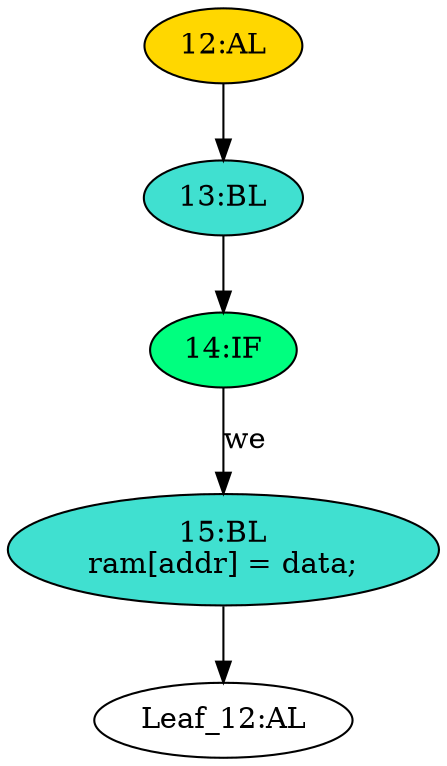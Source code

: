 strict digraph "" {
	node [label="\N"];
	"12:AL"	[ast="<pyverilog.vparser.ast.Always object at 0x7feecf9656d0>",
		clk_sens=True,
		fillcolor=gold,
		label="12:AL",
		sens="['clk']",
		statements="[]",
		style=filled,
		typ=Always,
		use_var="['we', 'data']"];
	"13:BL"	[ast="<pyverilog.vparser.ast.Block object at 0x7feecf965690>",
		fillcolor=turquoise,
		label="13:BL",
		statements="[]",
		style=filled,
		typ=Block];
	"12:AL" -> "13:BL"	[cond="[]",
		lineno=None];
	"14:IF"	[ast="<pyverilog.vparser.ast.IfStatement object at 0x7feecf965590>",
		fillcolor=springgreen,
		label="14:IF",
		statements="[]",
		style=filled,
		typ=IfStatement];
	"15:BL"	[ast="<pyverilog.vparser.ast.Block object at 0x7feecf965550>",
		fillcolor=turquoise,
		label="15:BL
ram[addr] = data;",
		statements="[<pyverilog.vparser.ast.BlockingSubstitution object at 0x7feecf965290>]",
		style=filled,
		typ=Block];
	"14:IF" -> "15:BL"	[cond="['we']",
		label=we,
		lineno=14];
	"13:BL" -> "14:IF"	[cond="[]",
		lineno=None];
	"Leaf_12:AL"	[def_var="['ram']",
		label="Leaf_12:AL"];
	"15:BL" -> "Leaf_12:AL"	[cond="[]",
		lineno=None];
}
